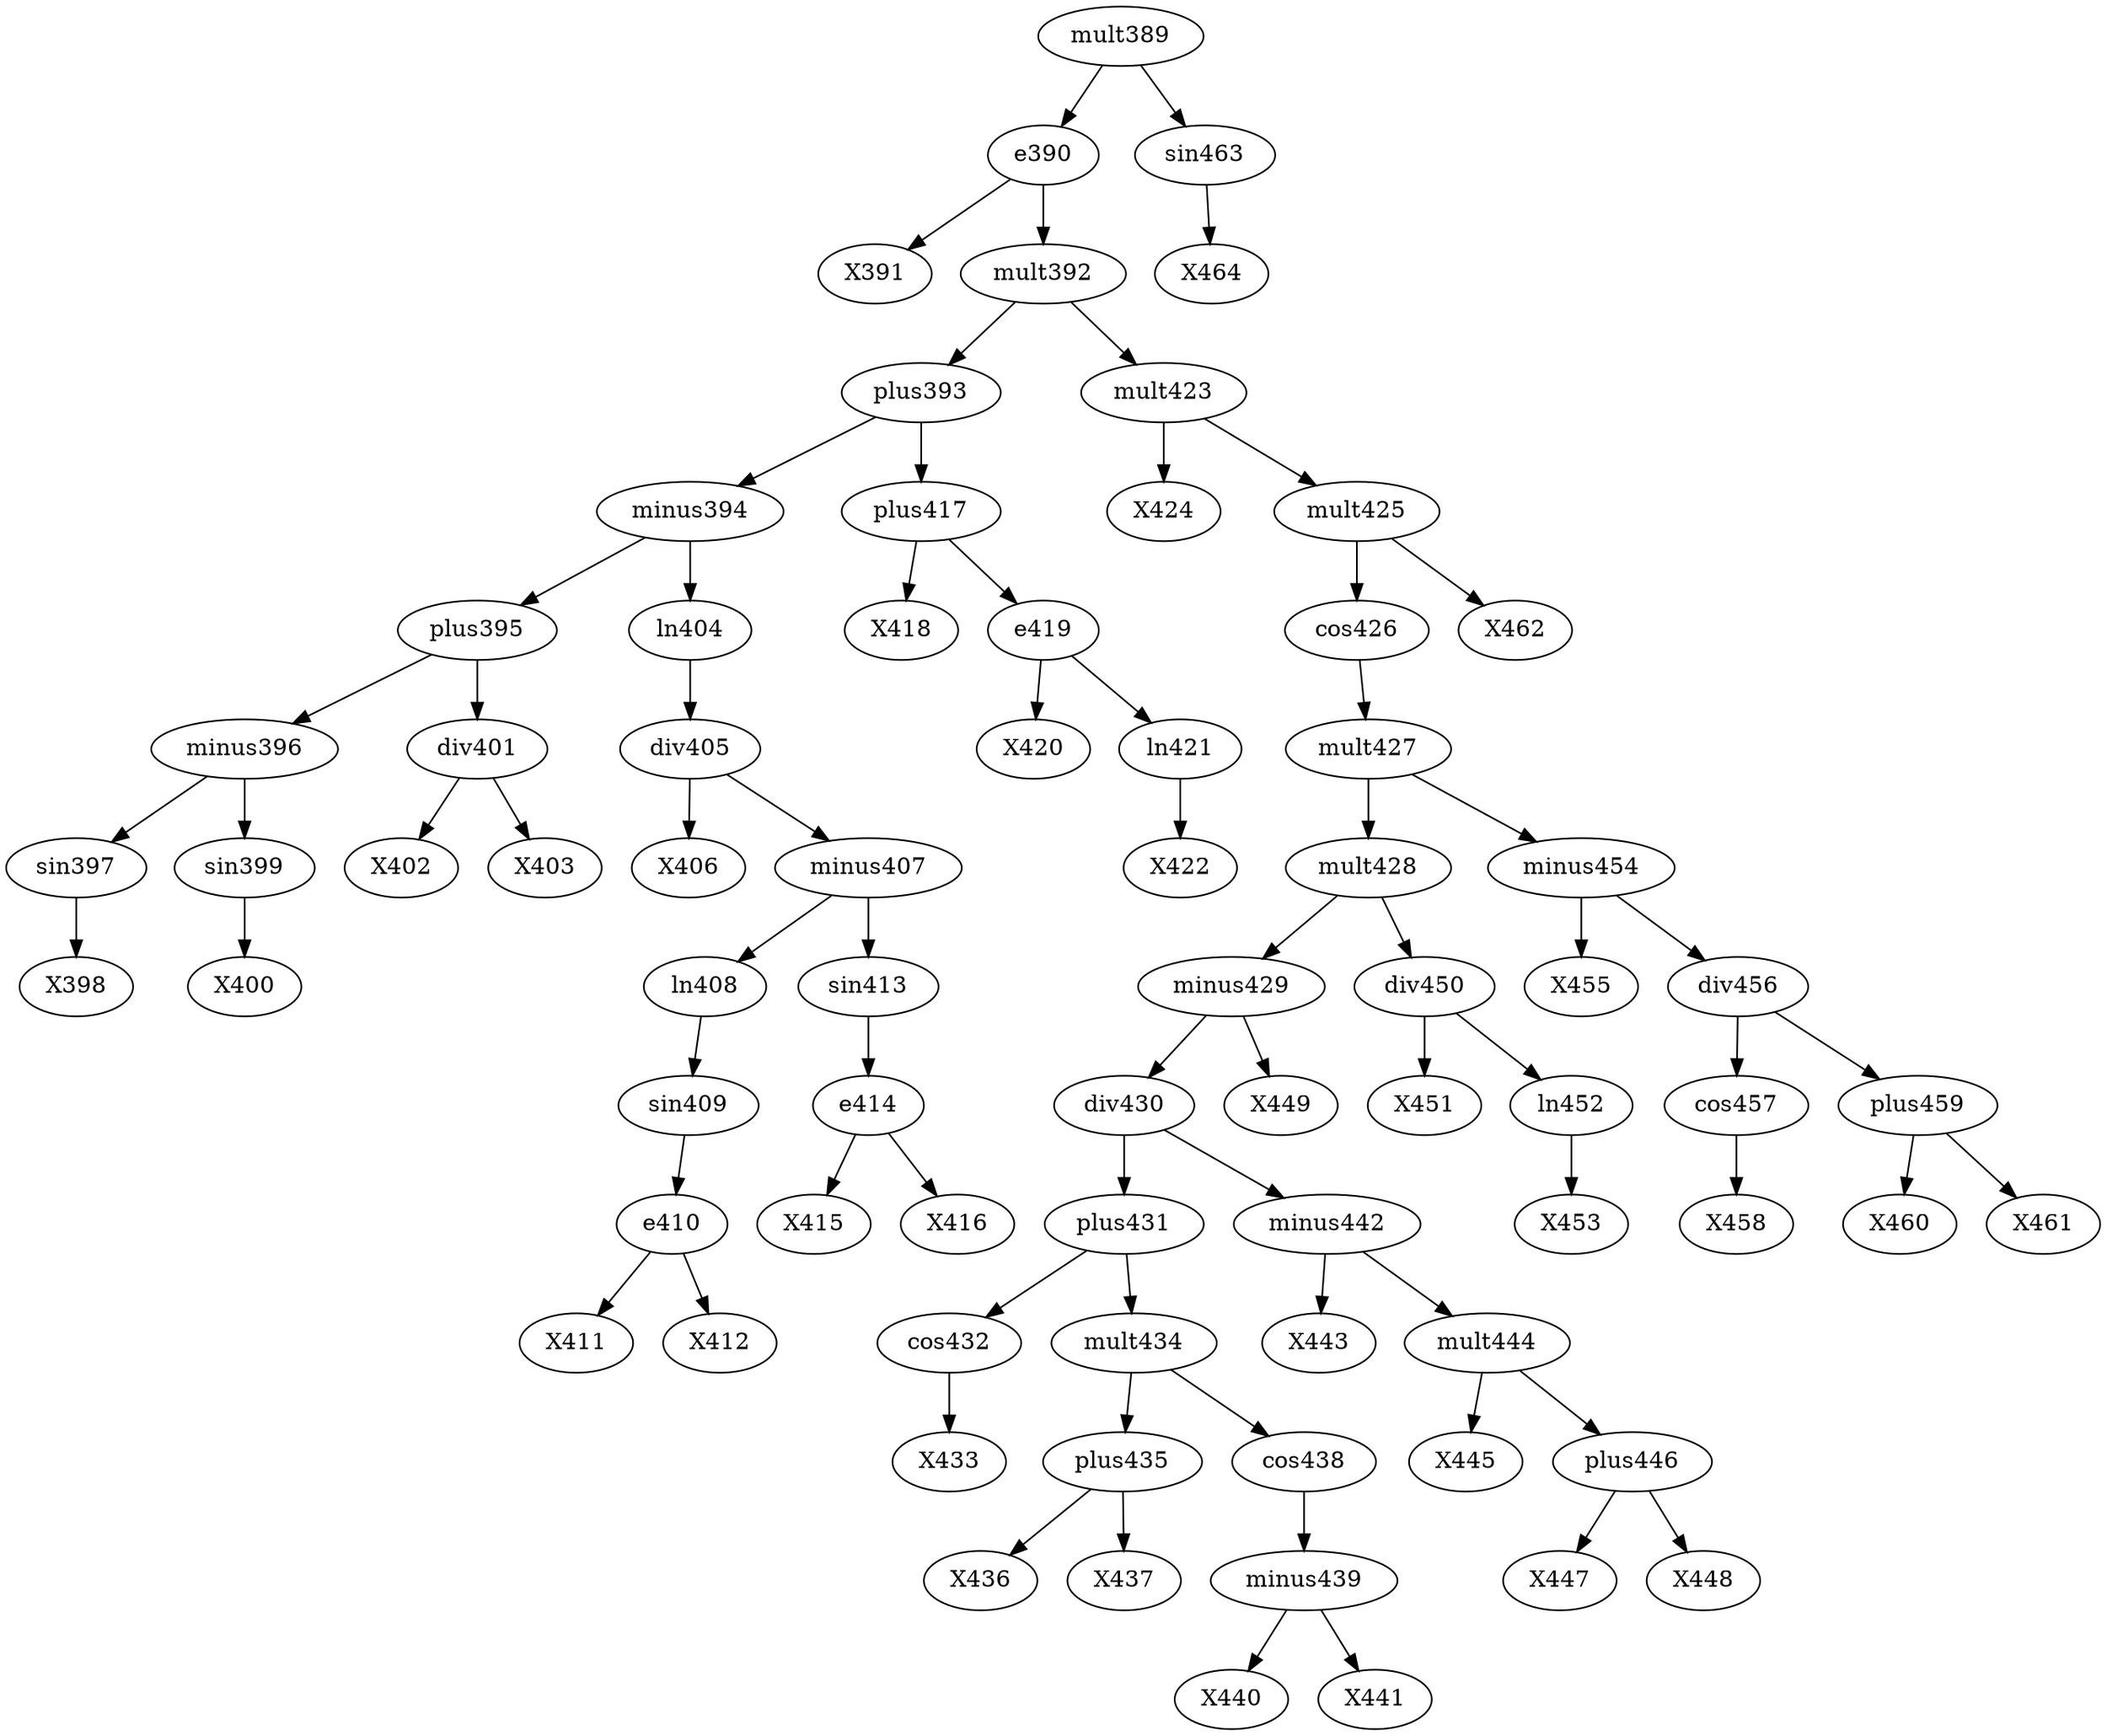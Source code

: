 digraph T {
	e390 -> X391
	sin397 -> X398
	minus396 -> sin397
	sin399 -> X400
	minus396 -> sin399
	plus395 -> minus396
	div401 -> X402
	div401 -> X403
	plus395 -> div401
	minus394 -> plus395
	div405 -> X406
	e410 -> X411
	e410 -> X412
	sin409 -> e410
	ln408 -> sin409
	minus407 -> ln408
	e414 -> X415
	e414 -> X416
	sin413 -> e414
	minus407 -> sin413
	div405 -> minus407
	ln404 -> div405
	minus394 -> ln404
	plus393 -> minus394
	plus417 -> X418
	e419 -> X420
	ln421 -> X422
	e419 -> ln421
	plus417 -> e419
	plus393 -> plus417
	mult392 -> plus393
	mult423 -> X424
	cos432 -> X433
	plus431 -> cos432
	plus435 -> X436
	plus435 -> X437
	mult434 -> plus435
	minus439 -> X440
	minus439 -> X441
	cos438 -> minus439
	mult434 -> cos438
	plus431 -> mult434
	div430 -> plus431
	minus442 -> X443
	mult444 -> X445
	plus446 -> X447
	plus446 -> X448
	mult444 -> plus446
	minus442 -> mult444
	div430 -> minus442
	minus429 -> div430
	minus429 -> X449
	mult428 -> minus429
	div450 -> X451
	ln452 -> X453
	div450 -> ln452
	mult428 -> div450
	mult427 -> mult428
	minus454 -> X455
	cos457 -> X458
	div456 -> cos457
	plus459 -> X460
	plus459 -> X461
	div456 -> plus459
	minus454 -> div456
	mult427 -> minus454
	cos426 -> mult427
	mult425 -> cos426
	mult425 -> X462
	mult423 -> mult425
	mult392 -> mult423
	e390 -> mult392
	mult389 -> e390
	sin463 -> X464
	mult389 -> sin463
}
